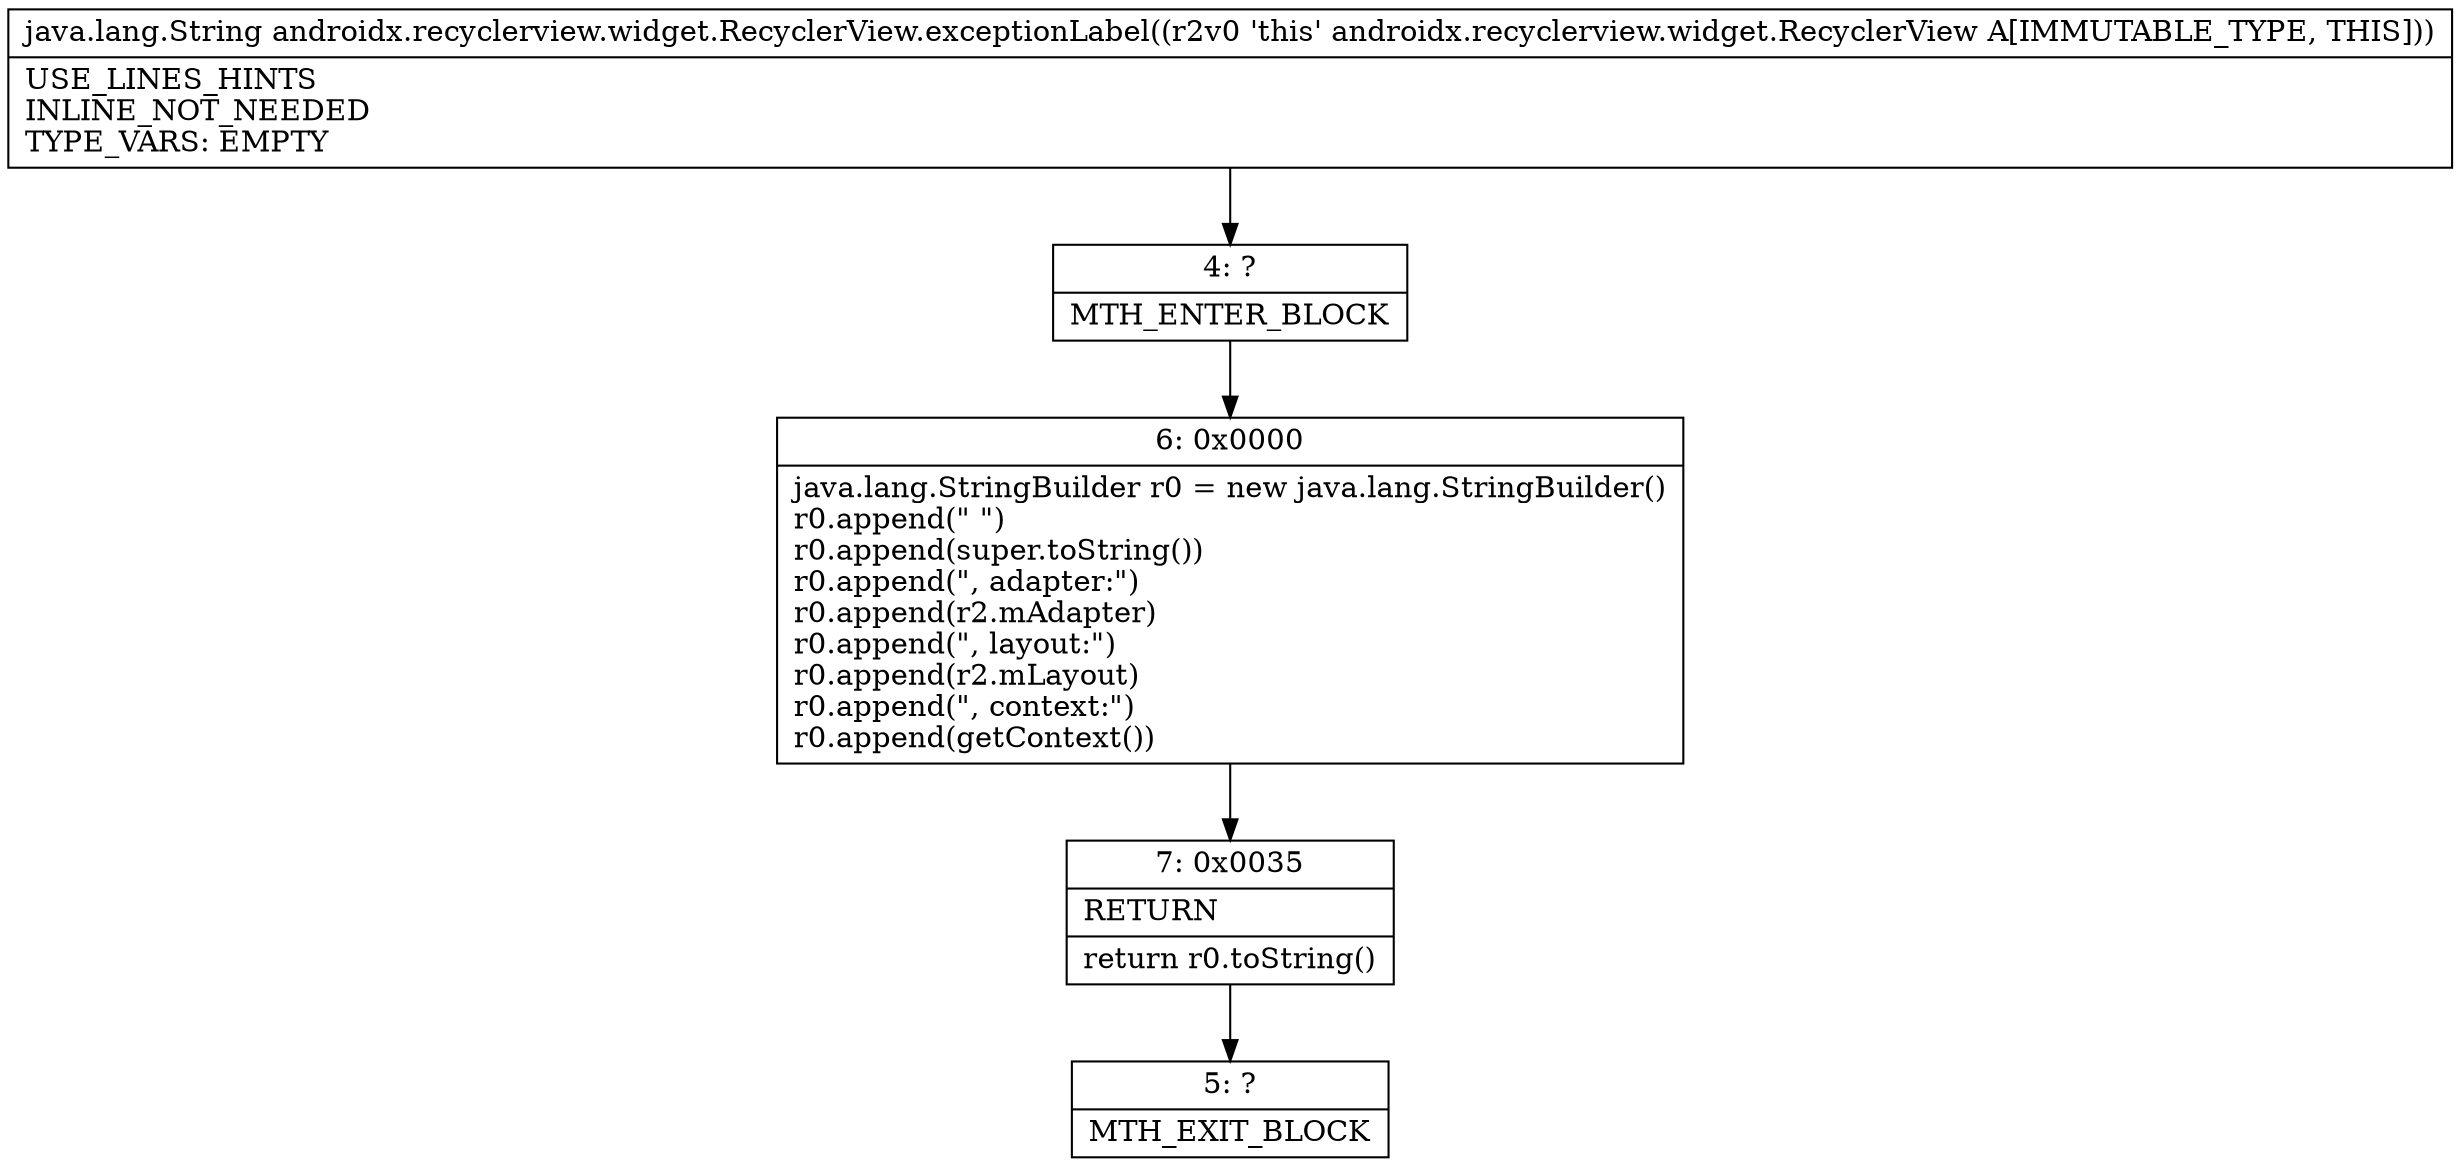 digraph "CFG forandroidx.recyclerview.widget.RecyclerView.exceptionLabel()Ljava\/lang\/String;" {
Node_4 [shape=record,label="{4\:\ ?|MTH_ENTER_BLOCK\l}"];
Node_6 [shape=record,label="{6\:\ 0x0000|java.lang.StringBuilder r0 = new java.lang.StringBuilder()\lr0.append(\" \")\lr0.append(super.toString())\lr0.append(\", adapter:\")\lr0.append(r2.mAdapter)\lr0.append(\", layout:\")\lr0.append(r2.mLayout)\lr0.append(\", context:\")\lr0.append(getContext())\l}"];
Node_7 [shape=record,label="{7\:\ 0x0035|RETURN\l|return r0.toString()\l}"];
Node_5 [shape=record,label="{5\:\ ?|MTH_EXIT_BLOCK\l}"];
MethodNode[shape=record,label="{java.lang.String androidx.recyclerview.widget.RecyclerView.exceptionLabel((r2v0 'this' androidx.recyclerview.widget.RecyclerView A[IMMUTABLE_TYPE, THIS]))  | USE_LINES_HINTS\lINLINE_NOT_NEEDED\lTYPE_VARS: EMPTY\l}"];
MethodNode -> Node_4;Node_4 -> Node_6;
Node_6 -> Node_7;
Node_7 -> Node_5;
}

